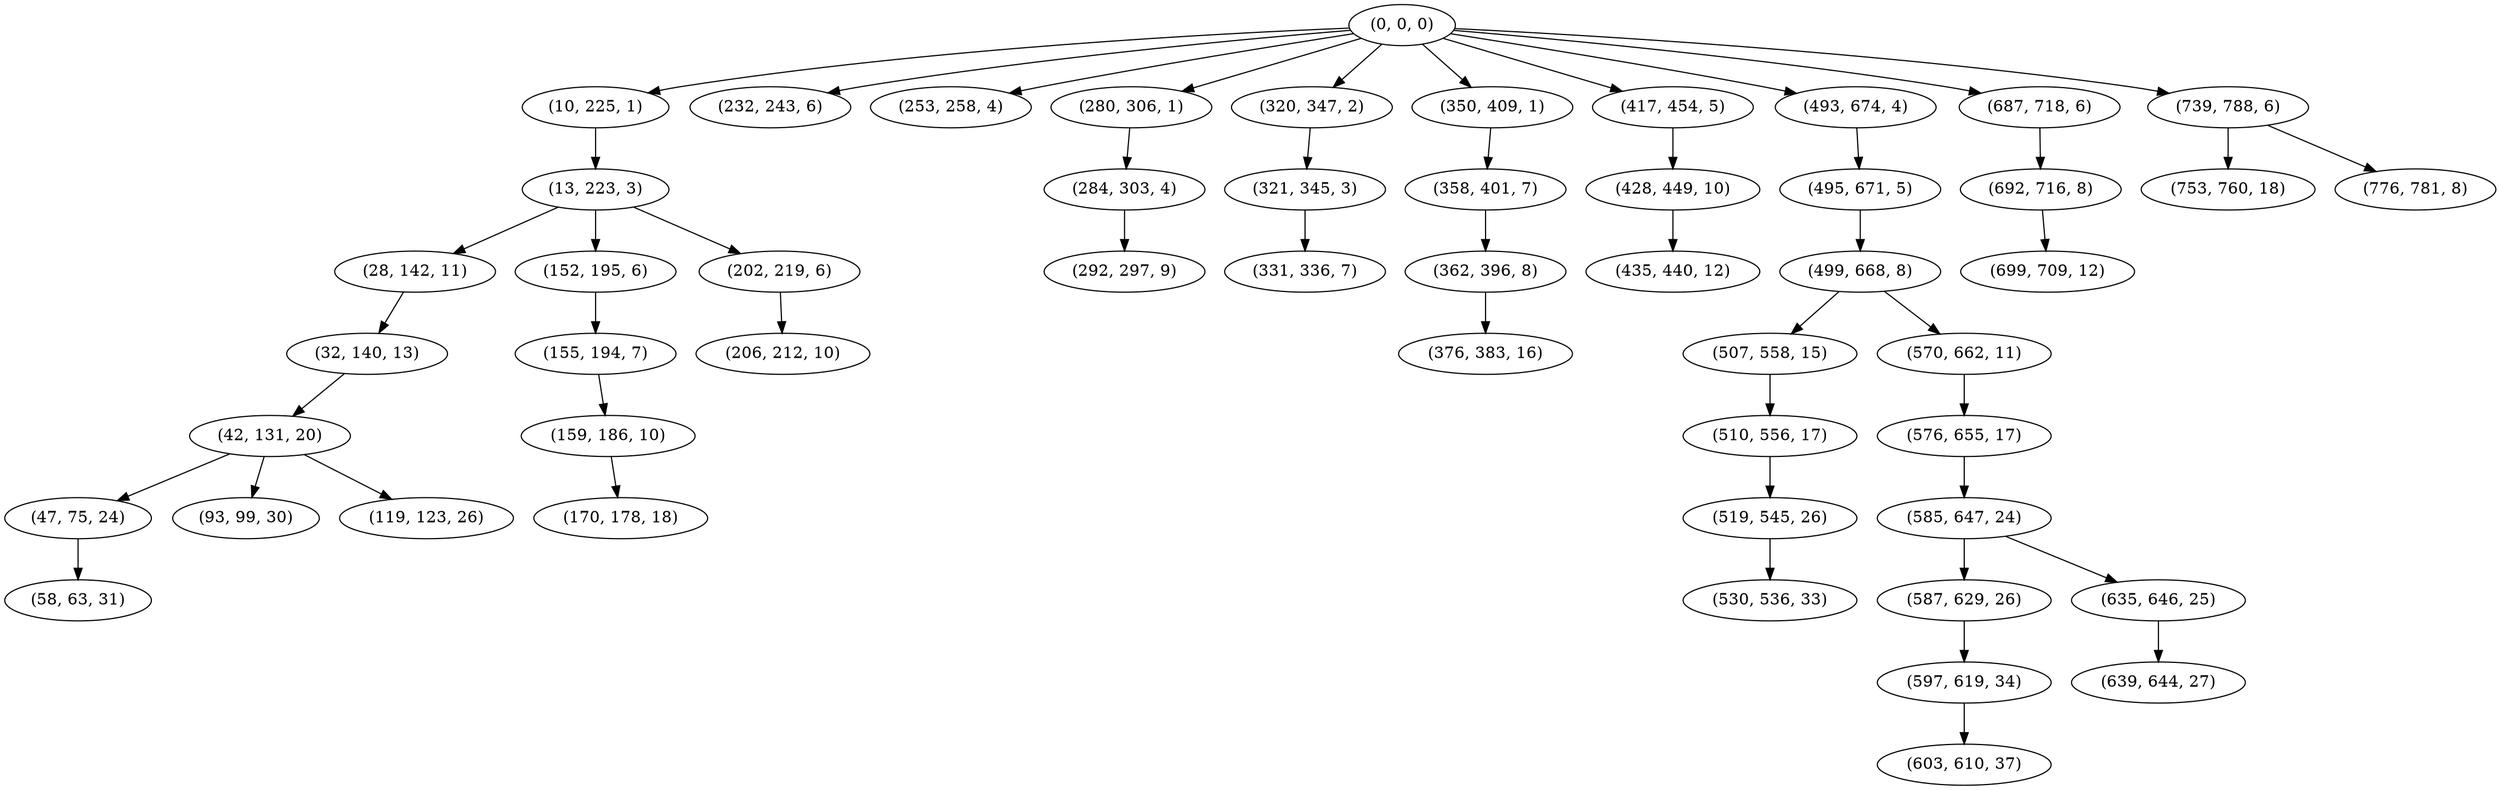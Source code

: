 digraph tree {
    "(0, 0, 0)";
    "(10, 225, 1)";
    "(13, 223, 3)";
    "(28, 142, 11)";
    "(32, 140, 13)";
    "(42, 131, 20)";
    "(47, 75, 24)";
    "(58, 63, 31)";
    "(93, 99, 30)";
    "(119, 123, 26)";
    "(152, 195, 6)";
    "(155, 194, 7)";
    "(159, 186, 10)";
    "(170, 178, 18)";
    "(202, 219, 6)";
    "(206, 212, 10)";
    "(232, 243, 6)";
    "(253, 258, 4)";
    "(280, 306, 1)";
    "(284, 303, 4)";
    "(292, 297, 9)";
    "(320, 347, 2)";
    "(321, 345, 3)";
    "(331, 336, 7)";
    "(350, 409, 1)";
    "(358, 401, 7)";
    "(362, 396, 8)";
    "(376, 383, 16)";
    "(417, 454, 5)";
    "(428, 449, 10)";
    "(435, 440, 12)";
    "(493, 674, 4)";
    "(495, 671, 5)";
    "(499, 668, 8)";
    "(507, 558, 15)";
    "(510, 556, 17)";
    "(519, 545, 26)";
    "(530, 536, 33)";
    "(570, 662, 11)";
    "(576, 655, 17)";
    "(585, 647, 24)";
    "(587, 629, 26)";
    "(597, 619, 34)";
    "(603, 610, 37)";
    "(635, 646, 25)";
    "(639, 644, 27)";
    "(687, 718, 6)";
    "(692, 716, 8)";
    "(699, 709, 12)";
    "(739, 788, 6)";
    "(753, 760, 18)";
    "(776, 781, 8)";
    "(0, 0, 0)" -> "(10, 225, 1)";
    "(0, 0, 0)" -> "(232, 243, 6)";
    "(0, 0, 0)" -> "(253, 258, 4)";
    "(0, 0, 0)" -> "(280, 306, 1)";
    "(0, 0, 0)" -> "(320, 347, 2)";
    "(0, 0, 0)" -> "(350, 409, 1)";
    "(0, 0, 0)" -> "(417, 454, 5)";
    "(0, 0, 0)" -> "(493, 674, 4)";
    "(0, 0, 0)" -> "(687, 718, 6)";
    "(0, 0, 0)" -> "(739, 788, 6)";
    "(10, 225, 1)" -> "(13, 223, 3)";
    "(13, 223, 3)" -> "(28, 142, 11)";
    "(13, 223, 3)" -> "(152, 195, 6)";
    "(13, 223, 3)" -> "(202, 219, 6)";
    "(28, 142, 11)" -> "(32, 140, 13)";
    "(32, 140, 13)" -> "(42, 131, 20)";
    "(42, 131, 20)" -> "(47, 75, 24)";
    "(42, 131, 20)" -> "(93, 99, 30)";
    "(42, 131, 20)" -> "(119, 123, 26)";
    "(47, 75, 24)" -> "(58, 63, 31)";
    "(152, 195, 6)" -> "(155, 194, 7)";
    "(155, 194, 7)" -> "(159, 186, 10)";
    "(159, 186, 10)" -> "(170, 178, 18)";
    "(202, 219, 6)" -> "(206, 212, 10)";
    "(280, 306, 1)" -> "(284, 303, 4)";
    "(284, 303, 4)" -> "(292, 297, 9)";
    "(320, 347, 2)" -> "(321, 345, 3)";
    "(321, 345, 3)" -> "(331, 336, 7)";
    "(350, 409, 1)" -> "(358, 401, 7)";
    "(358, 401, 7)" -> "(362, 396, 8)";
    "(362, 396, 8)" -> "(376, 383, 16)";
    "(417, 454, 5)" -> "(428, 449, 10)";
    "(428, 449, 10)" -> "(435, 440, 12)";
    "(493, 674, 4)" -> "(495, 671, 5)";
    "(495, 671, 5)" -> "(499, 668, 8)";
    "(499, 668, 8)" -> "(507, 558, 15)";
    "(499, 668, 8)" -> "(570, 662, 11)";
    "(507, 558, 15)" -> "(510, 556, 17)";
    "(510, 556, 17)" -> "(519, 545, 26)";
    "(519, 545, 26)" -> "(530, 536, 33)";
    "(570, 662, 11)" -> "(576, 655, 17)";
    "(576, 655, 17)" -> "(585, 647, 24)";
    "(585, 647, 24)" -> "(587, 629, 26)";
    "(585, 647, 24)" -> "(635, 646, 25)";
    "(587, 629, 26)" -> "(597, 619, 34)";
    "(597, 619, 34)" -> "(603, 610, 37)";
    "(635, 646, 25)" -> "(639, 644, 27)";
    "(687, 718, 6)" -> "(692, 716, 8)";
    "(692, 716, 8)" -> "(699, 709, 12)";
    "(739, 788, 6)" -> "(753, 760, 18)";
    "(739, 788, 6)" -> "(776, 781, 8)";
}
